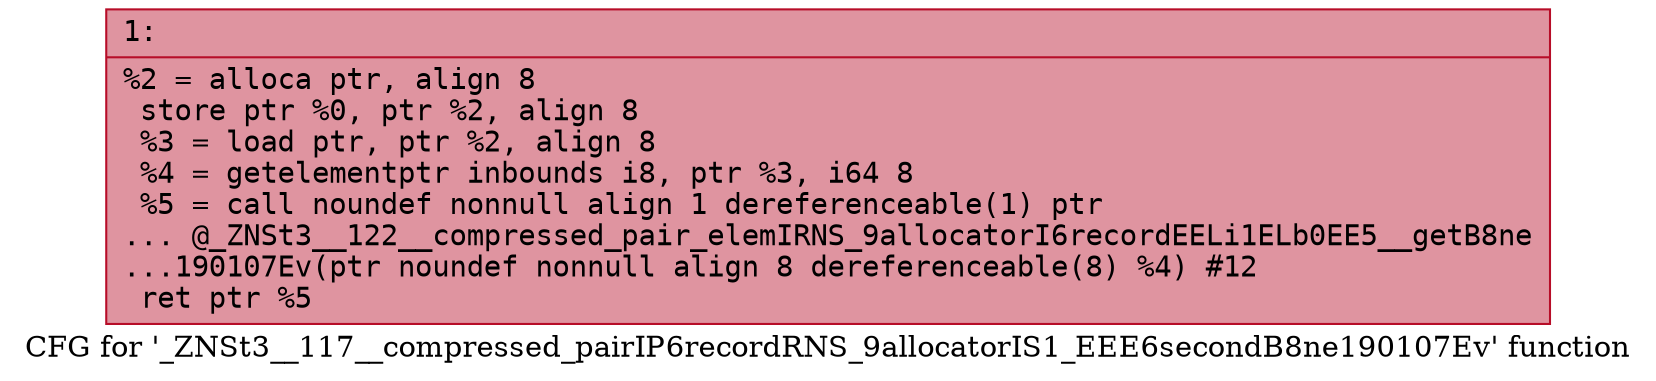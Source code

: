 digraph "CFG for '_ZNSt3__117__compressed_pairIP6recordRNS_9allocatorIS1_EEE6secondB8ne190107Ev' function" {
	label="CFG for '_ZNSt3__117__compressed_pairIP6recordRNS_9allocatorIS1_EEE6secondB8ne190107Ev' function";

	Node0x600001763ed0 [shape=record,color="#b70d28ff", style=filled, fillcolor="#b70d2870" fontname="Courier",label="{1:\l|  %2 = alloca ptr, align 8\l  store ptr %0, ptr %2, align 8\l  %3 = load ptr, ptr %2, align 8\l  %4 = getelementptr inbounds i8, ptr %3, i64 8\l  %5 = call noundef nonnull align 1 dereferenceable(1) ptr\l... @_ZNSt3__122__compressed_pair_elemIRNS_9allocatorI6recordEELi1ELb0EE5__getB8ne\l...190107Ev(ptr noundef nonnull align 8 dereferenceable(8) %4) #12\l  ret ptr %5\l}"];
}
